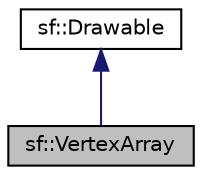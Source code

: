 digraph "sf::VertexArray"
{
 // LATEX_PDF_SIZE
  edge [fontname="Helvetica",fontsize="10",labelfontname="Helvetica",labelfontsize="10"];
  node [fontname="Helvetica",fontsize="10",shape=record];
  Node1 [label="sf::VertexArray",height=0.2,width=0.4,color="black", fillcolor="grey75", style="filled", fontcolor="black",tooltip="Define a set of one or more 2D primitives."];
  Node2 -> Node1 [dir="back",color="midnightblue",fontsize="10",style="solid",fontname="Helvetica"];
  Node2 [label="sf::Drawable",height=0.2,width=0.4,color="black", fillcolor="white", style="filled",URL="$d1/ddd/classsf_1_1Drawable.html",tooltip="Abstract base class for objects that can be drawn to a render target."];
}
